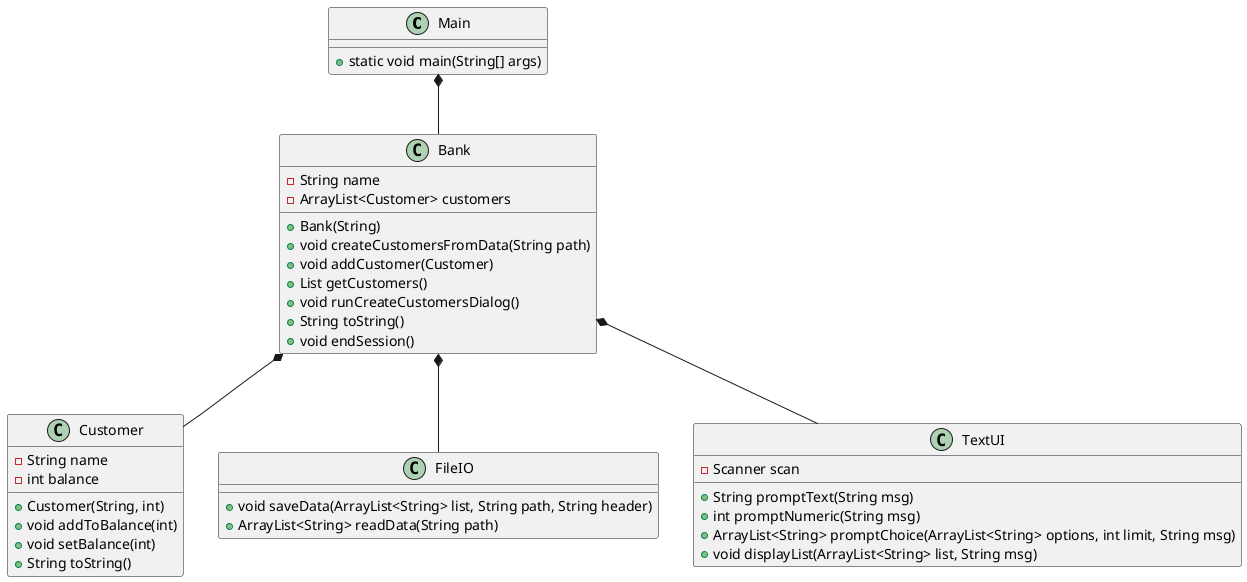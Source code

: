 @startuml
class Main{
 + static void main(String[] args)
}

class Bank{
 - String name
 - ArrayList<Customer> customers
 + Bank(String)
 + void createCustomersFromData(String path)
 + void addCustomer(Customer)
 + List getCustomers()
 + void runCreateCustomersDialog()
 + String toString()
 + void endSession()
}

class Customer{
 - String name
 - int balance
 + Customer(String, int)
 + void addToBalance(int)
 + void setBalance(int)
 + String toString()

}
class FileIO{
+ void saveData(ArrayList<String> list, String path, String header)
+ ArrayList<String> readData(String path)
}


class TextUI {
- Scanner scan
' shows a message and returns the user's input as a String
+ String promptText(String msg)
' shows a message and returns the user's input as an integer
+ int promptNumeric(String msg)
' shows the options, promts for choices until limit is reached, and returns the user's choices as a list
+ ArrayList<String> promptChoice(ArrayList<String> options, int limit, String msg)
' shows a message and lists the content of a list
+ void displayList(ArrayList<String> list, String msg)
}
Main *-- Bank
Bank *-- Customer
Bank *-- TextUI
Bank *-- FileIO
@enduml
